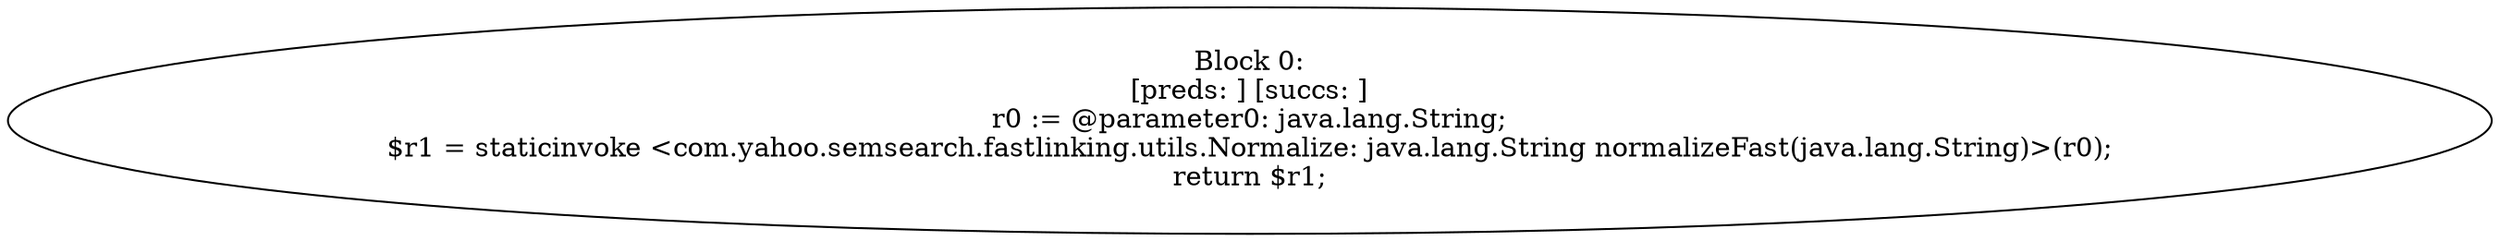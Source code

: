 digraph "unitGraph" {
    "Block 0:
[preds: ] [succs: ]
r0 := @parameter0: java.lang.String;
$r1 = staticinvoke <com.yahoo.semsearch.fastlinking.utils.Normalize: java.lang.String normalizeFast(java.lang.String)>(r0);
return $r1;
"
}
